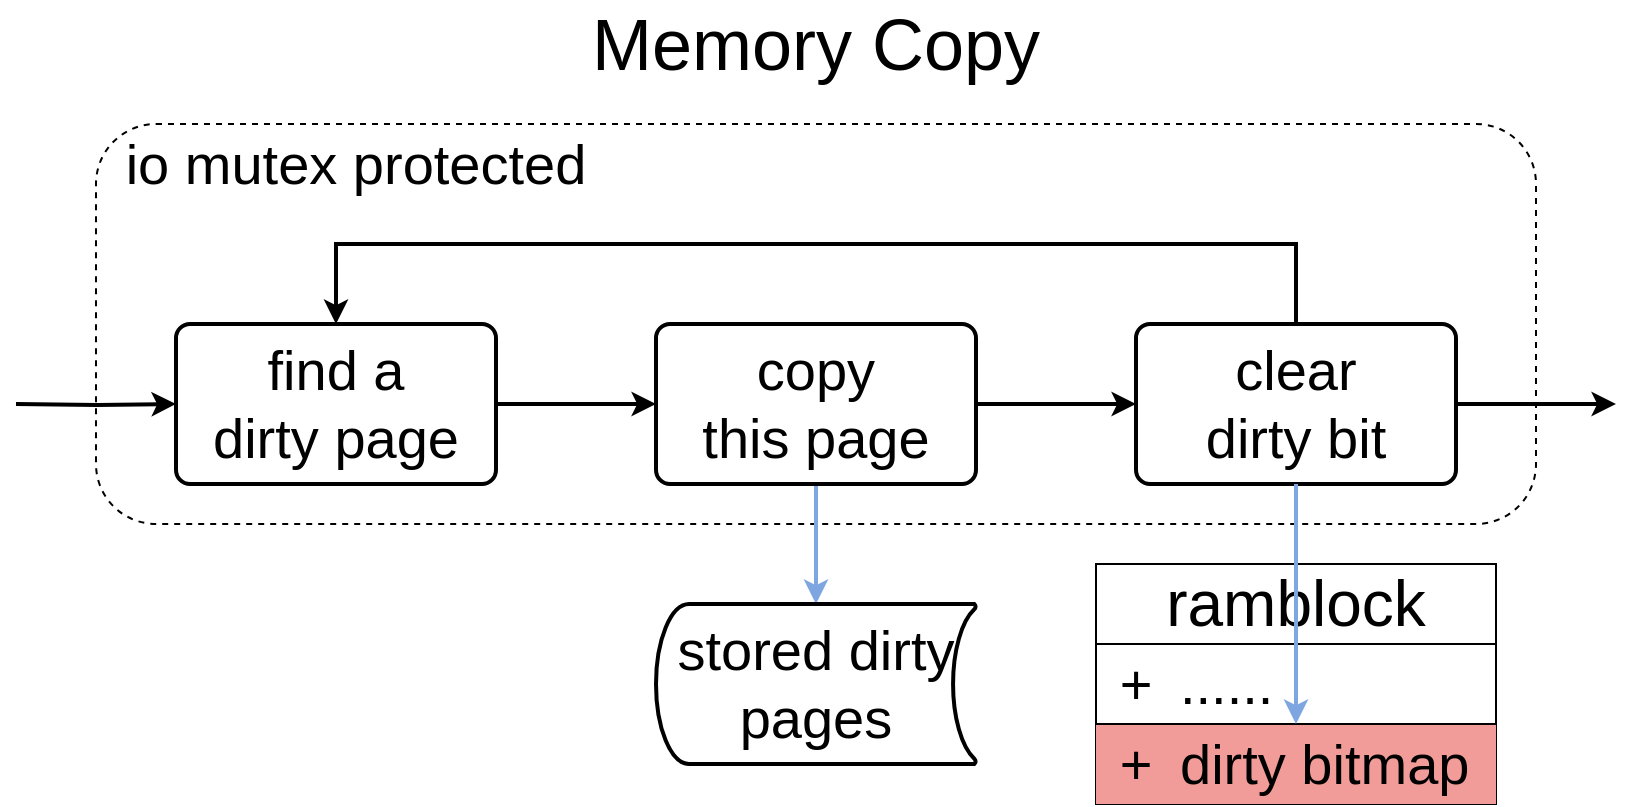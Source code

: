 <mxfile version="21.6.5" type="github">
  <diagram name="第 1 页" id="EY3_aisOXdH9Kx0FkYBI">
    <mxGraphModel dx="2846" dy="1156" grid="1" gridSize="10" guides="1" tooltips="1" connect="1" arrows="1" fold="1" page="1" pageScale="1" pageWidth="827" pageHeight="1169" math="0" shadow="0">
      <root>
        <mxCell id="0" />
        <mxCell id="1" parent="0" />
        <mxCell id="ishG9rqOGMH_VzQvLVgV-1" value="&lt;font style=&quot;font-size: 36px;&quot;&gt;Memory Copy&lt;/font&gt;" style="text;html=1;strokeColor=none;fillColor=none;align=center;verticalAlign=middle;whiteSpace=wrap;rounded=0;" parent="1" vertex="1">
          <mxGeometry x="240" y="160" width="320" height="40" as="geometry" />
        </mxCell>
        <mxCell id="ishG9rqOGMH_VzQvLVgV-2" value="" style="rounded=1;whiteSpace=wrap;html=1;fillColor=none;dashed=1;" parent="1" vertex="1">
          <mxGeometry x="40" y="220" width="720" height="200" as="geometry" />
        </mxCell>
        <mxCell id="ishG9rqOGMH_VzQvLVgV-3" value="&lt;font style=&quot;font-size: 28px;&quot;&gt;io mutex protected&lt;/font&gt;" style="text;html=1;strokeColor=none;fillColor=none;align=center;verticalAlign=middle;whiteSpace=wrap;rounded=0;" parent="1" vertex="1">
          <mxGeometry x="40" y="220" width="260" height="40" as="geometry" />
        </mxCell>
        <mxCell id="ishG9rqOGMH_VzQvLVgV-9" style="edgeStyle=orthogonalEdgeStyle;rounded=0;orthogonalLoop=1;jettySize=auto;html=1;exitX=1;exitY=0.5;exitDx=0;exitDy=0;entryX=0;entryY=0.5;entryDx=0;entryDy=0;strokeWidth=2;" parent="1" source="ishG9rqOGMH_VzQvLVgV-6" target="ishG9rqOGMH_VzQvLVgV-7" edge="1">
          <mxGeometry relative="1" as="geometry" />
        </mxCell>
        <mxCell id="ishG9rqOGMH_VzQvLVgV-6" value="&lt;font style=&quot;font-size: 28px;&quot;&gt;find a&lt;br style=&quot;border-color: var(--border-color);&quot;&gt;dirty page&lt;/font&gt;" style="rounded=1;whiteSpace=wrap;html=1;absoluteArcSize=1;arcSize=14;strokeWidth=2;" parent="1" vertex="1">
          <mxGeometry x="80" y="320" width="160" height="80" as="geometry" />
        </mxCell>
        <mxCell id="ishG9rqOGMH_VzQvLVgV-10" style="edgeStyle=orthogonalEdgeStyle;rounded=0;orthogonalLoop=1;jettySize=auto;html=1;exitX=1;exitY=0.5;exitDx=0;exitDy=0;entryX=0;entryY=0.5;entryDx=0;entryDy=0;strokeWidth=2;" parent="1" source="ishG9rqOGMH_VzQvLVgV-7" target="ishG9rqOGMH_VzQvLVgV-8" edge="1">
          <mxGeometry relative="1" as="geometry" />
        </mxCell>
        <mxCell id="ishG9rqOGMH_VzQvLVgV-15" style="edgeStyle=orthogonalEdgeStyle;rounded=0;orthogonalLoop=1;jettySize=auto;html=1;exitX=0.5;exitY=1;exitDx=0;exitDy=0;entryX=0.5;entryY=0;entryDx=0;entryDy=0;entryPerimeter=0;strokeWidth=2;strokeColor=#7EA6E0;" parent="1" source="ishG9rqOGMH_VzQvLVgV-7" target="ishG9rqOGMH_VzQvLVgV-14" edge="1">
          <mxGeometry relative="1" as="geometry" />
        </mxCell>
        <mxCell id="ishG9rqOGMH_VzQvLVgV-7" value="&lt;font style=&quot;font-size: 28px;&quot;&gt;copy&lt;br style=&quot;border-color: var(--border-color);&quot;&gt;this page&lt;/font&gt;" style="rounded=1;whiteSpace=wrap;html=1;absoluteArcSize=1;arcSize=14;strokeWidth=2;" parent="1" vertex="1">
          <mxGeometry x="320" y="320" width="160" height="80" as="geometry" />
        </mxCell>
        <mxCell id="ishG9rqOGMH_VzQvLVgV-11" style="edgeStyle=orthogonalEdgeStyle;rounded=0;orthogonalLoop=1;jettySize=auto;html=1;exitX=0.5;exitY=0;exitDx=0;exitDy=0;entryX=0.5;entryY=0;entryDx=0;entryDy=0;strokeWidth=2;" parent="1" source="ishG9rqOGMH_VzQvLVgV-8" target="ishG9rqOGMH_VzQvLVgV-6" edge="1">
          <mxGeometry relative="1" as="geometry">
            <Array as="points">
              <mxPoint x="640" y="280" />
              <mxPoint x="160" y="280" />
            </Array>
          </mxGeometry>
        </mxCell>
        <mxCell id="ishG9rqOGMH_VzQvLVgV-8" value="&lt;span style=&quot;font-size: 28px;&quot;&gt;clear&lt;br&gt;dirty bit&lt;/span&gt;" style="rounded=1;whiteSpace=wrap;html=1;absoluteArcSize=1;arcSize=14;strokeWidth=2;" parent="1" vertex="1">
          <mxGeometry x="560" y="320" width="160" height="80" as="geometry" />
        </mxCell>
        <mxCell id="ishG9rqOGMH_VzQvLVgV-13" style="edgeStyle=orthogonalEdgeStyle;rounded=0;orthogonalLoop=1;jettySize=auto;html=1;exitX=1;exitY=0.5;exitDx=0;exitDy=0;entryX=0;entryY=0.5;entryDx=0;entryDy=0;strokeWidth=2;" parent="1" target="ishG9rqOGMH_VzQvLVgV-6" edge="1">
          <mxGeometry relative="1" as="geometry">
            <mxPoint y="360" as="sourcePoint" />
          </mxGeometry>
        </mxCell>
        <mxCell id="ishG9rqOGMH_VzQvLVgV-14" value="&lt;font style=&quot;font-size: 28px;&quot;&gt;stored dirty pages&lt;/font&gt;" style="strokeWidth=2;html=1;shape=mxgraph.flowchart.stored_data;whiteSpace=wrap;" parent="1" vertex="1">
          <mxGeometry x="320" y="460" width="160" height="80" as="geometry" />
        </mxCell>
        <mxCell id="ishG9rqOGMH_VzQvLVgV-16" value="" style="rounded=0;whiteSpace=wrap;html=1;align=left;" parent="1" vertex="1">
          <mxGeometry x="540" y="480" width="200" height="80" as="geometry" />
        </mxCell>
        <mxCell id="ishG9rqOGMH_VzQvLVgV-17" value="&lt;font style=&quot;font-size: 32px;&quot;&gt;ramblock&lt;/font&gt;" style="rounded=0;whiteSpace=wrap;html=1;" parent="1" vertex="1">
          <mxGeometry x="540" y="440" width="200" height="40" as="geometry" />
        </mxCell>
        <mxCell id="ishG9rqOGMH_VzQvLVgV-18" value="&lt;span style=&quot;background-color: initial;&quot;&gt;&lt;font style=&quot;font-size: 28px;&quot;&gt;dirty bitmap&lt;/font&gt;&lt;/span&gt;" style="text;html=1;strokeColor=none;fillColor=#F19C99;align=left;verticalAlign=middle;whiteSpace=wrap;rounded=0;" parent="1" vertex="1">
          <mxGeometry x="580" y="520" width="160" height="40" as="geometry" />
        </mxCell>
        <mxCell id="ishG9rqOGMH_VzQvLVgV-19" value="&lt;font style=&quot;font-size: 28px;&quot;&gt;+&lt;/font&gt;" style="text;html=1;strokeColor=none;fillColor=#F19C99;align=center;verticalAlign=middle;whiteSpace=wrap;rounded=0;" parent="1" vertex="1">
          <mxGeometry x="540" y="520" width="40" height="40" as="geometry" />
        </mxCell>
        <mxCell id="ishG9rqOGMH_VzQvLVgV-24" value="&lt;span style=&quot;background-color: initial;&quot;&gt;&lt;font style=&quot;font-size: 28px;&quot;&gt;......&lt;/font&gt;&lt;/span&gt;" style="text;html=1;strokeColor=none;fillColor=none;align=left;verticalAlign=middle;whiteSpace=wrap;rounded=0;" parent="1" vertex="1">
          <mxGeometry x="580" y="480" width="160" height="40" as="geometry" />
        </mxCell>
        <mxCell id="ishG9rqOGMH_VzQvLVgV-25" value="&lt;font style=&quot;font-size: 28px;&quot;&gt;+&lt;/font&gt;" style="text;html=1;strokeColor=none;fillColor=none;align=center;verticalAlign=middle;whiteSpace=wrap;rounded=0;" parent="1" vertex="1">
          <mxGeometry x="540" y="480" width="40" height="40" as="geometry" />
        </mxCell>
        <mxCell id="ishG9rqOGMH_VzQvLVgV-26" value="" style="endArrow=none;html=1;rounded=0;entryX=1;entryY=1;entryDx=0;entryDy=0;exitX=0;exitY=1;exitDx=0;exitDy=0;" parent="1" source="ishG9rqOGMH_VzQvLVgV-25" target="ishG9rqOGMH_VzQvLVgV-24" edge="1">
          <mxGeometry width="50" height="50" relative="1" as="geometry">
            <mxPoint x="540" y="600" as="sourcePoint" />
            <mxPoint x="590" y="550" as="targetPoint" />
          </mxGeometry>
        </mxCell>
        <mxCell id="ishG9rqOGMH_VzQvLVgV-27" style="edgeStyle=orthogonalEdgeStyle;rounded=0;orthogonalLoop=1;jettySize=auto;html=1;exitX=0.5;exitY=1;exitDx=0;exitDy=0;strokeWidth=2;strokeColor=#7EA6E0;" parent="1" source="ishG9rqOGMH_VzQvLVgV-8" edge="1">
          <mxGeometry relative="1" as="geometry">
            <mxPoint x="640" y="520" as="targetPoint" />
          </mxGeometry>
        </mxCell>
        <mxCell id="cRnp0KaAbNROLcXb71l5-1" style="edgeStyle=orthogonalEdgeStyle;rounded=0;orthogonalLoop=1;jettySize=auto;html=1;exitX=1;exitY=0.5;exitDx=0;exitDy=0;entryX=0;entryY=0.5;entryDx=0;entryDy=0;strokeWidth=2;" edge="1" parent="1">
          <mxGeometry relative="1" as="geometry">
            <mxPoint x="720" y="360" as="sourcePoint" />
            <mxPoint x="800" y="360" as="targetPoint" />
          </mxGeometry>
        </mxCell>
      </root>
    </mxGraphModel>
  </diagram>
</mxfile>

